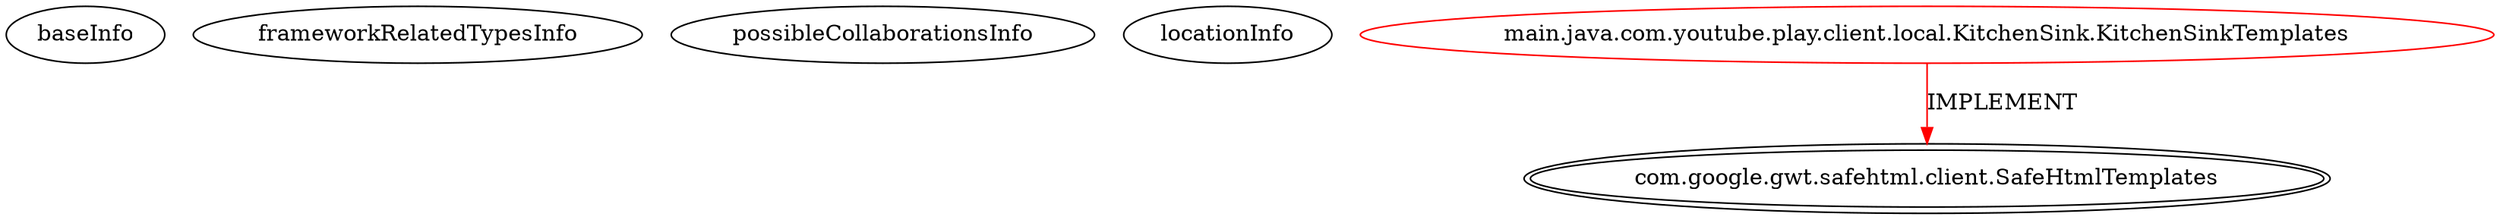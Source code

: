 digraph {
baseInfo[graphId=4061,category="extension_graph",isAnonymous=false,possibleRelation=false]
frameworkRelatedTypesInfo[0="com.google.gwt.safehtml.client.SafeHtmlTemplates"]
possibleCollaborationsInfo[]
locationInfo[projectName="mrsmastara-home",filePath="/mrsmastara-home/home-master/youtube/src/main/java/com/youtube/play/client/local/KitchenSink.java",contextSignature="KitchenSinkTemplates",graphId="4061"]
0[label="main.java.com.youtube.play.client.local.KitchenSink.KitchenSinkTemplates",vertexType="ROOT_CLIENT_CLASS_DECLARATION",isFrameworkType=false,color=red]
1[label="com.google.gwt.safehtml.client.SafeHtmlTemplates",vertexType="FRAMEWORK_INTERFACE_TYPE",isFrameworkType=true,peripheries=2]
0->1[label="IMPLEMENT",color=red]
}
